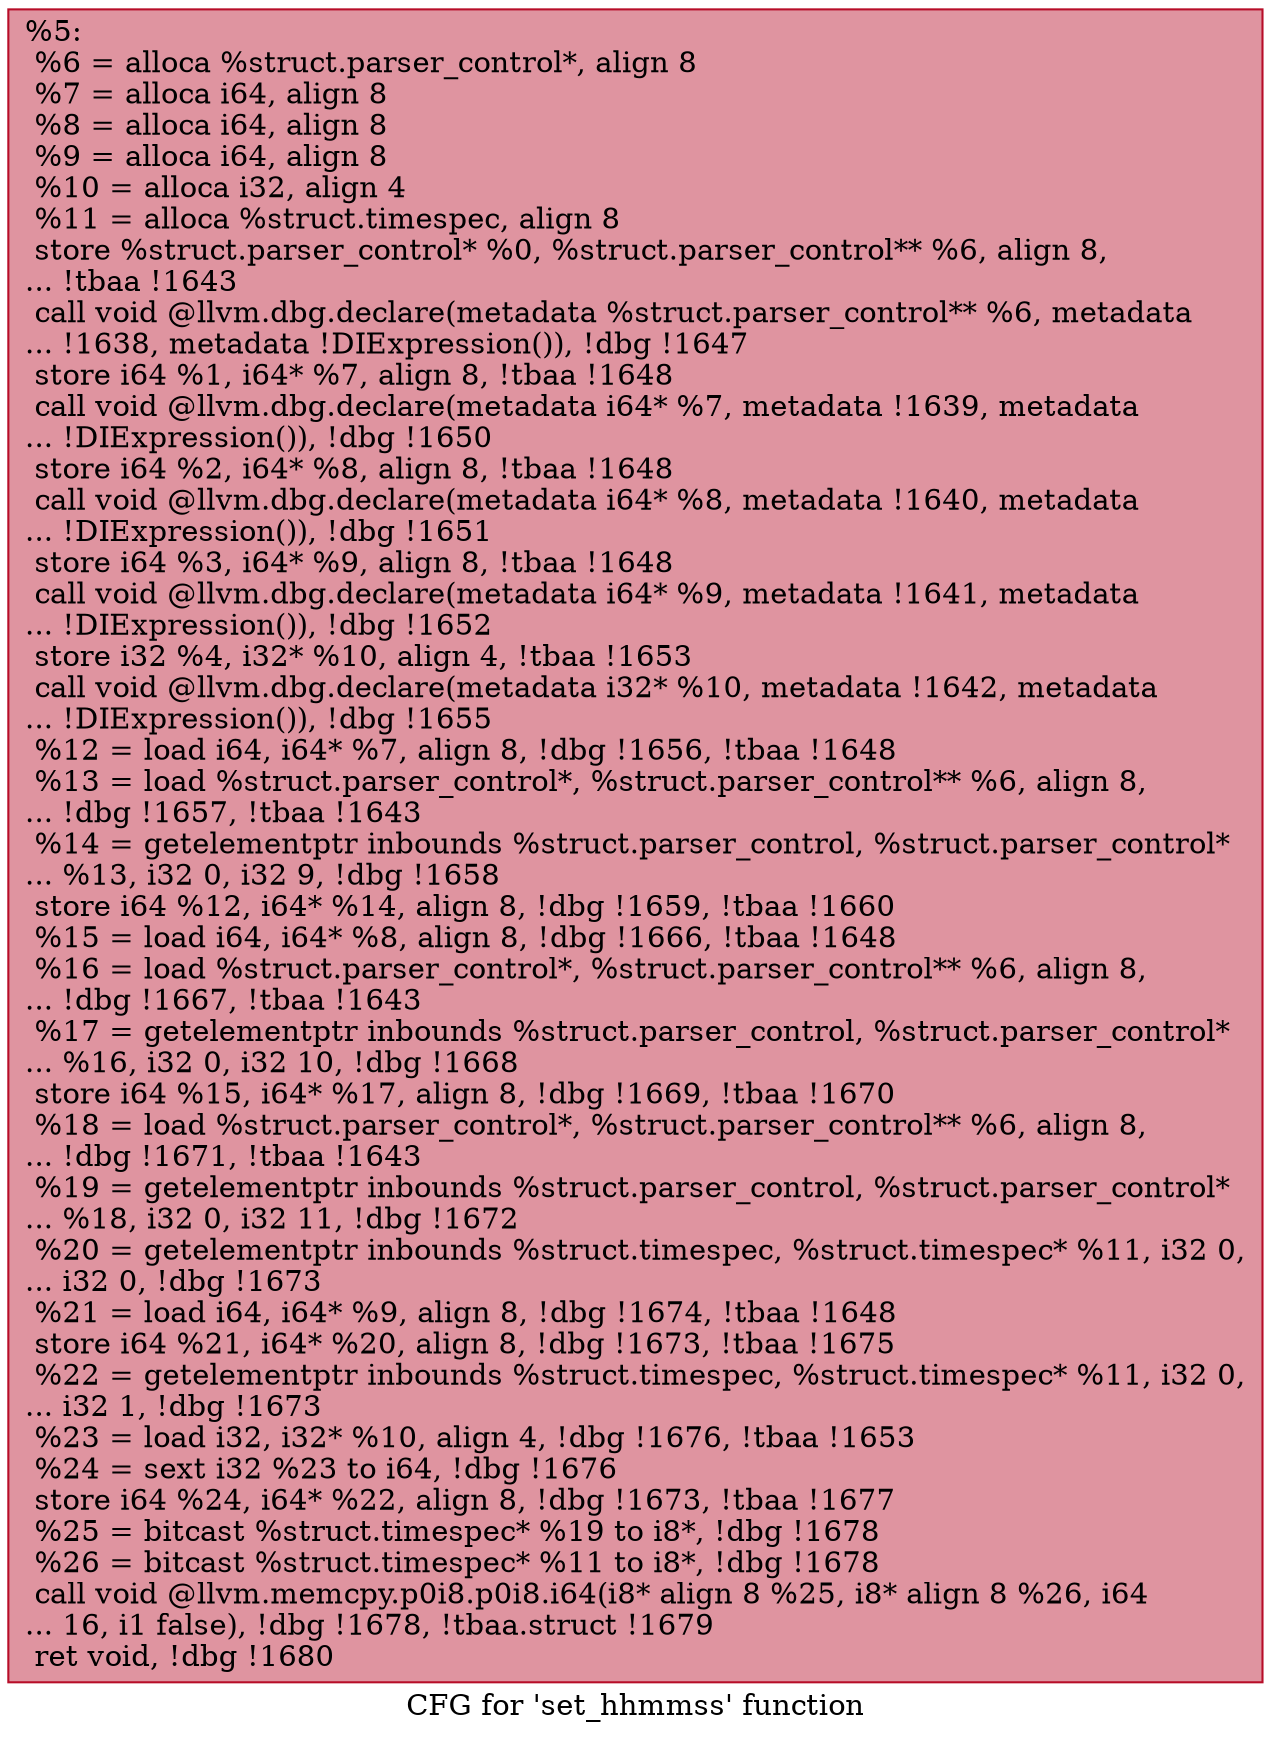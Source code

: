 digraph "CFG for 'set_hhmmss' function" {
	label="CFG for 'set_hhmmss' function";

	Node0x16be850 [shape=record,color="#b70d28ff", style=filled, fillcolor="#b70d2870",label="{%5:\l  %6 = alloca %struct.parser_control*, align 8\l  %7 = alloca i64, align 8\l  %8 = alloca i64, align 8\l  %9 = alloca i64, align 8\l  %10 = alloca i32, align 4\l  %11 = alloca %struct.timespec, align 8\l  store %struct.parser_control* %0, %struct.parser_control** %6, align 8,\l... !tbaa !1643\l  call void @llvm.dbg.declare(metadata %struct.parser_control** %6, metadata\l... !1638, metadata !DIExpression()), !dbg !1647\l  store i64 %1, i64* %7, align 8, !tbaa !1648\l  call void @llvm.dbg.declare(metadata i64* %7, metadata !1639, metadata\l... !DIExpression()), !dbg !1650\l  store i64 %2, i64* %8, align 8, !tbaa !1648\l  call void @llvm.dbg.declare(metadata i64* %8, metadata !1640, metadata\l... !DIExpression()), !dbg !1651\l  store i64 %3, i64* %9, align 8, !tbaa !1648\l  call void @llvm.dbg.declare(metadata i64* %9, metadata !1641, metadata\l... !DIExpression()), !dbg !1652\l  store i32 %4, i32* %10, align 4, !tbaa !1653\l  call void @llvm.dbg.declare(metadata i32* %10, metadata !1642, metadata\l... !DIExpression()), !dbg !1655\l  %12 = load i64, i64* %7, align 8, !dbg !1656, !tbaa !1648\l  %13 = load %struct.parser_control*, %struct.parser_control** %6, align 8,\l... !dbg !1657, !tbaa !1643\l  %14 = getelementptr inbounds %struct.parser_control, %struct.parser_control*\l... %13, i32 0, i32 9, !dbg !1658\l  store i64 %12, i64* %14, align 8, !dbg !1659, !tbaa !1660\l  %15 = load i64, i64* %8, align 8, !dbg !1666, !tbaa !1648\l  %16 = load %struct.parser_control*, %struct.parser_control** %6, align 8,\l... !dbg !1667, !tbaa !1643\l  %17 = getelementptr inbounds %struct.parser_control, %struct.parser_control*\l... %16, i32 0, i32 10, !dbg !1668\l  store i64 %15, i64* %17, align 8, !dbg !1669, !tbaa !1670\l  %18 = load %struct.parser_control*, %struct.parser_control** %6, align 8,\l... !dbg !1671, !tbaa !1643\l  %19 = getelementptr inbounds %struct.parser_control, %struct.parser_control*\l... %18, i32 0, i32 11, !dbg !1672\l  %20 = getelementptr inbounds %struct.timespec, %struct.timespec* %11, i32 0,\l... i32 0, !dbg !1673\l  %21 = load i64, i64* %9, align 8, !dbg !1674, !tbaa !1648\l  store i64 %21, i64* %20, align 8, !dbg !1673, !tbaa !1675\l  %22 = getelementptr inbounds %struct.timespec, %struct.timespec* %11, i32 0,\l... i32 1, !dbg !1673\l  %23 = load i32, i32* %10, align 4, !dbg !1676, !tbaa !1653\l  %24 = sext i32 %23 to i64, !dbg !1676\l  store i64 %24, i64* %22, align 8, !dbg !1673, !tbaa !1677\l  %25 = bitcast %struct.timespec* %19 to i8*, !dbg !1678\l  %26 = bitcast %struct.timespec* %11 to i8*, !dbg !1678\l  call void @llvm.memcpy.p0i8.p0i8.i64(i8* align 8 %25, i8* align 8 %26, i64\l... 16, i1 false), !dbg !1678, !tbaa.struct !1679\l  ret void, !dbg !1680\l}"];
}
